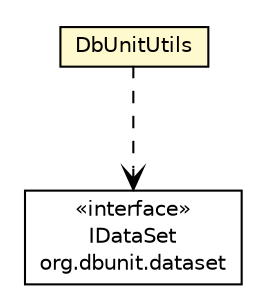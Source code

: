#!/usr/local/bin/dot
#
# Class diagram 
# Generated by UMLGraph version R5_6_6-8-g8d7759 (http://www.umlgraph.org/)
#

digraph G {
	edge [fontname="Helvetica",fontsize=10,labelfontname="Helvetica",labelfontsize=10];
	node [fontname="Helvetica",fontsize=10,shape=plaintext];
	nodesep=0.25;
	ranksep=0.5;
	// org.dayatang.dbunit.DbUnitUtils
	c40390 [label=<<table title="org.dayatang.dbunit.DbUnitUtils" border="0" cellborder="1" cellspacing="0" cellpadding="2" port="p" bgcolor="lemonChiffon" href="./DbUnitUtils.html">
		<tr><td><table border="0" cellspacing="0" cellpadding="1">
<tr><td align="center" balign="center"> DbUnitUtils </td></tr>
		</table></td></tr>
		</table>>, URL="./DbUnitUtils.html", fontname="Helvetica", fontcolor="black", fontsize=10.0];
	// org.dayatang.dbunit.DbUnitUtils DEPEND org.dbunit.dataset.IDataSet
	c40390:p -> c40532:p [taillabel="", label=" "headlabel="", fontname="Helvetica", fontcolor="black", fontsize=10.0, color="black", arrowhead=open, style=dashed];
	// org.dbunit.dataset.IDataSet
	c40532 [label=<<table title="org.dbunit.dataset.IDataSet" border="0" cellborder="1" cellspacing="0" cellpadding="2" port="p" href="http://java.sun.com/j2se/1.4.2/docs/api/org/dbunit/dataset/IDataSet.html">
		<tr><td><table border="0" cellspacing="0" cellpadding="1">
<tr><td align="center" balign="center"> &#171;interface&#187; </td></tr>
<tr><td align="center" balign="center"> IDataSet </td></tr>
<tr><td align="center" balign="center"> org.dbunit.dataset </td></tr>
		</table></td></tr>
		</table>>, URL="http://java.sun.com/j2se/1.4.2/docs/api/org/dbunit/dataset/IDataSet.html", fontname="Helvetica", fontcolor="black", fontsize=10.0];
}

